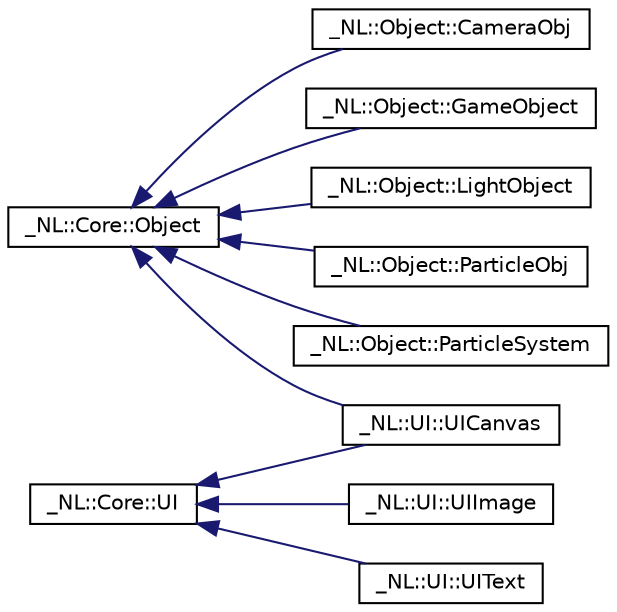 digraph "Graphical Class Hierarchy"
{
  edge [fontname="Helvetica",fontsize="10",labelfontname="Helvetica",labelfontsize="10"];
  node [fontname="Helvetica",fontsize="10",shape=record];
  rankdir="LR";
  Node22 [label="_NL::Core::Object",height=0.2,width=0.4,color="black", fillcolor="white", style="filled",URL="$class___n_l_1_1_core_1_1_object.html"];
  Node22 -> Node23 [dir="back",color="midnightblue",fontsize="10",style="solid",fontname="Helvetica"];
  Node23 [label="_NL::Object::CameraObj",height=0.2,width=0.4,color="black", fillcolor="white", style="filled",URL="$class___n_l_1_1_object_1_1_camera_obj.html"];
  Node22 -> Node24 [dir="back",color="midnightblue",fontsize="10",style="solid",fontname="Helvetica"];
  Node24 [label="_NL::Object::GameObject",height=0.2,width=0.4,color="black", fillcolor="white", style="filled",URL="$class___n_l_1_1_object_1_1_game_object.html"];
  Node22 -> Node25 [dir="back",color="midnightblue",fontsize="10",style="solid",fontname="Helvetica"];
  Node25 [label="_NL::Object::LightObject",height=0.2,width=0.4,color="black", fillcolor="white", style="filled",URL="$class___n_l_1_1_object_1_1_light_object.html"];
  Node22 -> Node26 [dir="back",color="midnightblue",fontsize="10",style="solid",fontname="Helvetica"];
  Node26 [label="_NL::Object::ParticleObj",height=0.2,width=0.4,color="black", fillcolor="white", style="filled",URL="$class___n_l_1_1_object_1_1_particle_obj.html"];
  Node22 -> Node27 [dir="back",color="midnightblue",fontsize="10",style="solid",fontname="Helvetica"];
  Node27 [label="_NL::Object::ParticleSystem",height=0.2,width=0.4,color="black", fillcolor="white", style="filled",URL="$class___n_l_1_1_object_1_1_particle_system.html"];
  Node22 -> Node1 [dir="back",color="midnightblue",fontsize="10",style="solid",fontname="Helvetica"];
  Node1 [label="_NL::UI::UICanvas",height=0.2,width=0.4,color="black", fillcolor="white", style="filled",URL="$class___n_l_1_1_u_i_1_1_u_i_canvas.html"];
  Node0 [label="_NL::Core::UI",height=0.2,width=0.4,color="black", fillcolor="white", style="filled",URL="$class___n_l_1_1_core_1_1_u_i.html"];
  Node0 -> Node1 [dir="back",color="midnightblue",fontsize="10",style="solid",fontname="Helvetica"];
  Node0 -> Node2 [dir="back",color="midnightblue",fontsize="10",style="solid",fontname="Helvetica"];
  Node2 [label="_NL::UI::UIImage",height=0.2,width=0.4,color="black", fillcolor="white", style="filled",URL="$class___n_l_1_1_u_i_1_1_u_i_image.html"];
  Node0 -> Node3 [dir="back",color="midnightblue",fontsize="10",style="solid",fontname="Helvetica"];
  Node3 [label="_NL::UI::UIText",height=0.2,width=0.4,color="black", fillcolor="white", style="filled",URL="$class___n_l_1_1_u_i_1_1_u_i_text.html"];
}
